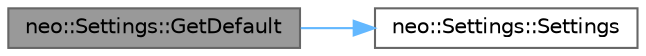 digraph "neo::Settings::GetDefault"
{
 // LATEX_PDF_SIZE
  bgcolor="transparent";
  edge [fontname=Helvetica,fontsize=10,labelfontname=Helvetica,labelfontsize=10];
  node [fontname=Helvetica,fontsize=10,shape=box,height=0.2,width=0.4];
  rankdir="LR";
  Node1 [id="Node000001",label="neo::Settings::GetDefault",height=0.2,width=0.4,color="gray40", fillcolor="grey60", style="filled", fontcolor="black",tooltip="Gets the default settings."];
  Node1 -> Node2 [id="edge2_Node000001_Node000002",color="steelblue1",style="solid",tooltip=" "];
  Node2 [id="Node000002",label="neo::Settings::Settings",height=0.2,width=0.4,color="grey40", fillcolor="white", style="filled",URL="$classneo_1_1_settings.html#a050f89106d4bbb62c7f48b94d4a7cb57",tooltip="Default constructor with default settings."];
}
